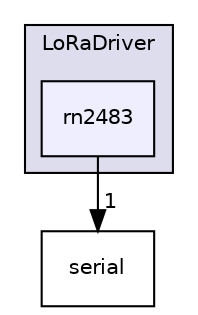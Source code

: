 digraph "rn2483" {
  compound=true
  node [ fontsize="10", fontname="Helvetica"];
  edge [ labelfontsize="10", labelfontname="Helvetica"];
  subgraph clusterdir_221afbd10570f9ed5449989c5a66cd36 {
    graph [ bgcolor="#ddddee", pencolor="black", label="LoRaDriver" fontname="Helvetica", fontsize="10", URL="dir_221afbd10570f9ed5449989c5a66cd36.html"]
  dir_42eef41b5decb2838db6f241c285fa15 [shape=box, label="rn2483", style="filled", fillcolor="#eeeeff", pencolor="black", URL="dir_42eef41b5decb2838db6f241c285fa15.html"];
  }
  dir_40e92f79a91d2b6136c47201877b1bf1 [shape=box label="serial" URL="dir_40e92f79a91d2b6136c47201877b1bf1.html"];
  dir_42eef41b5decb2838db6f241c285fa15->dir_40e92f79a91d2b6136c47201877b1bf1 [headlabel="1", labeldistance=1.5 headhref="dir_000006_000007.html"];
}
